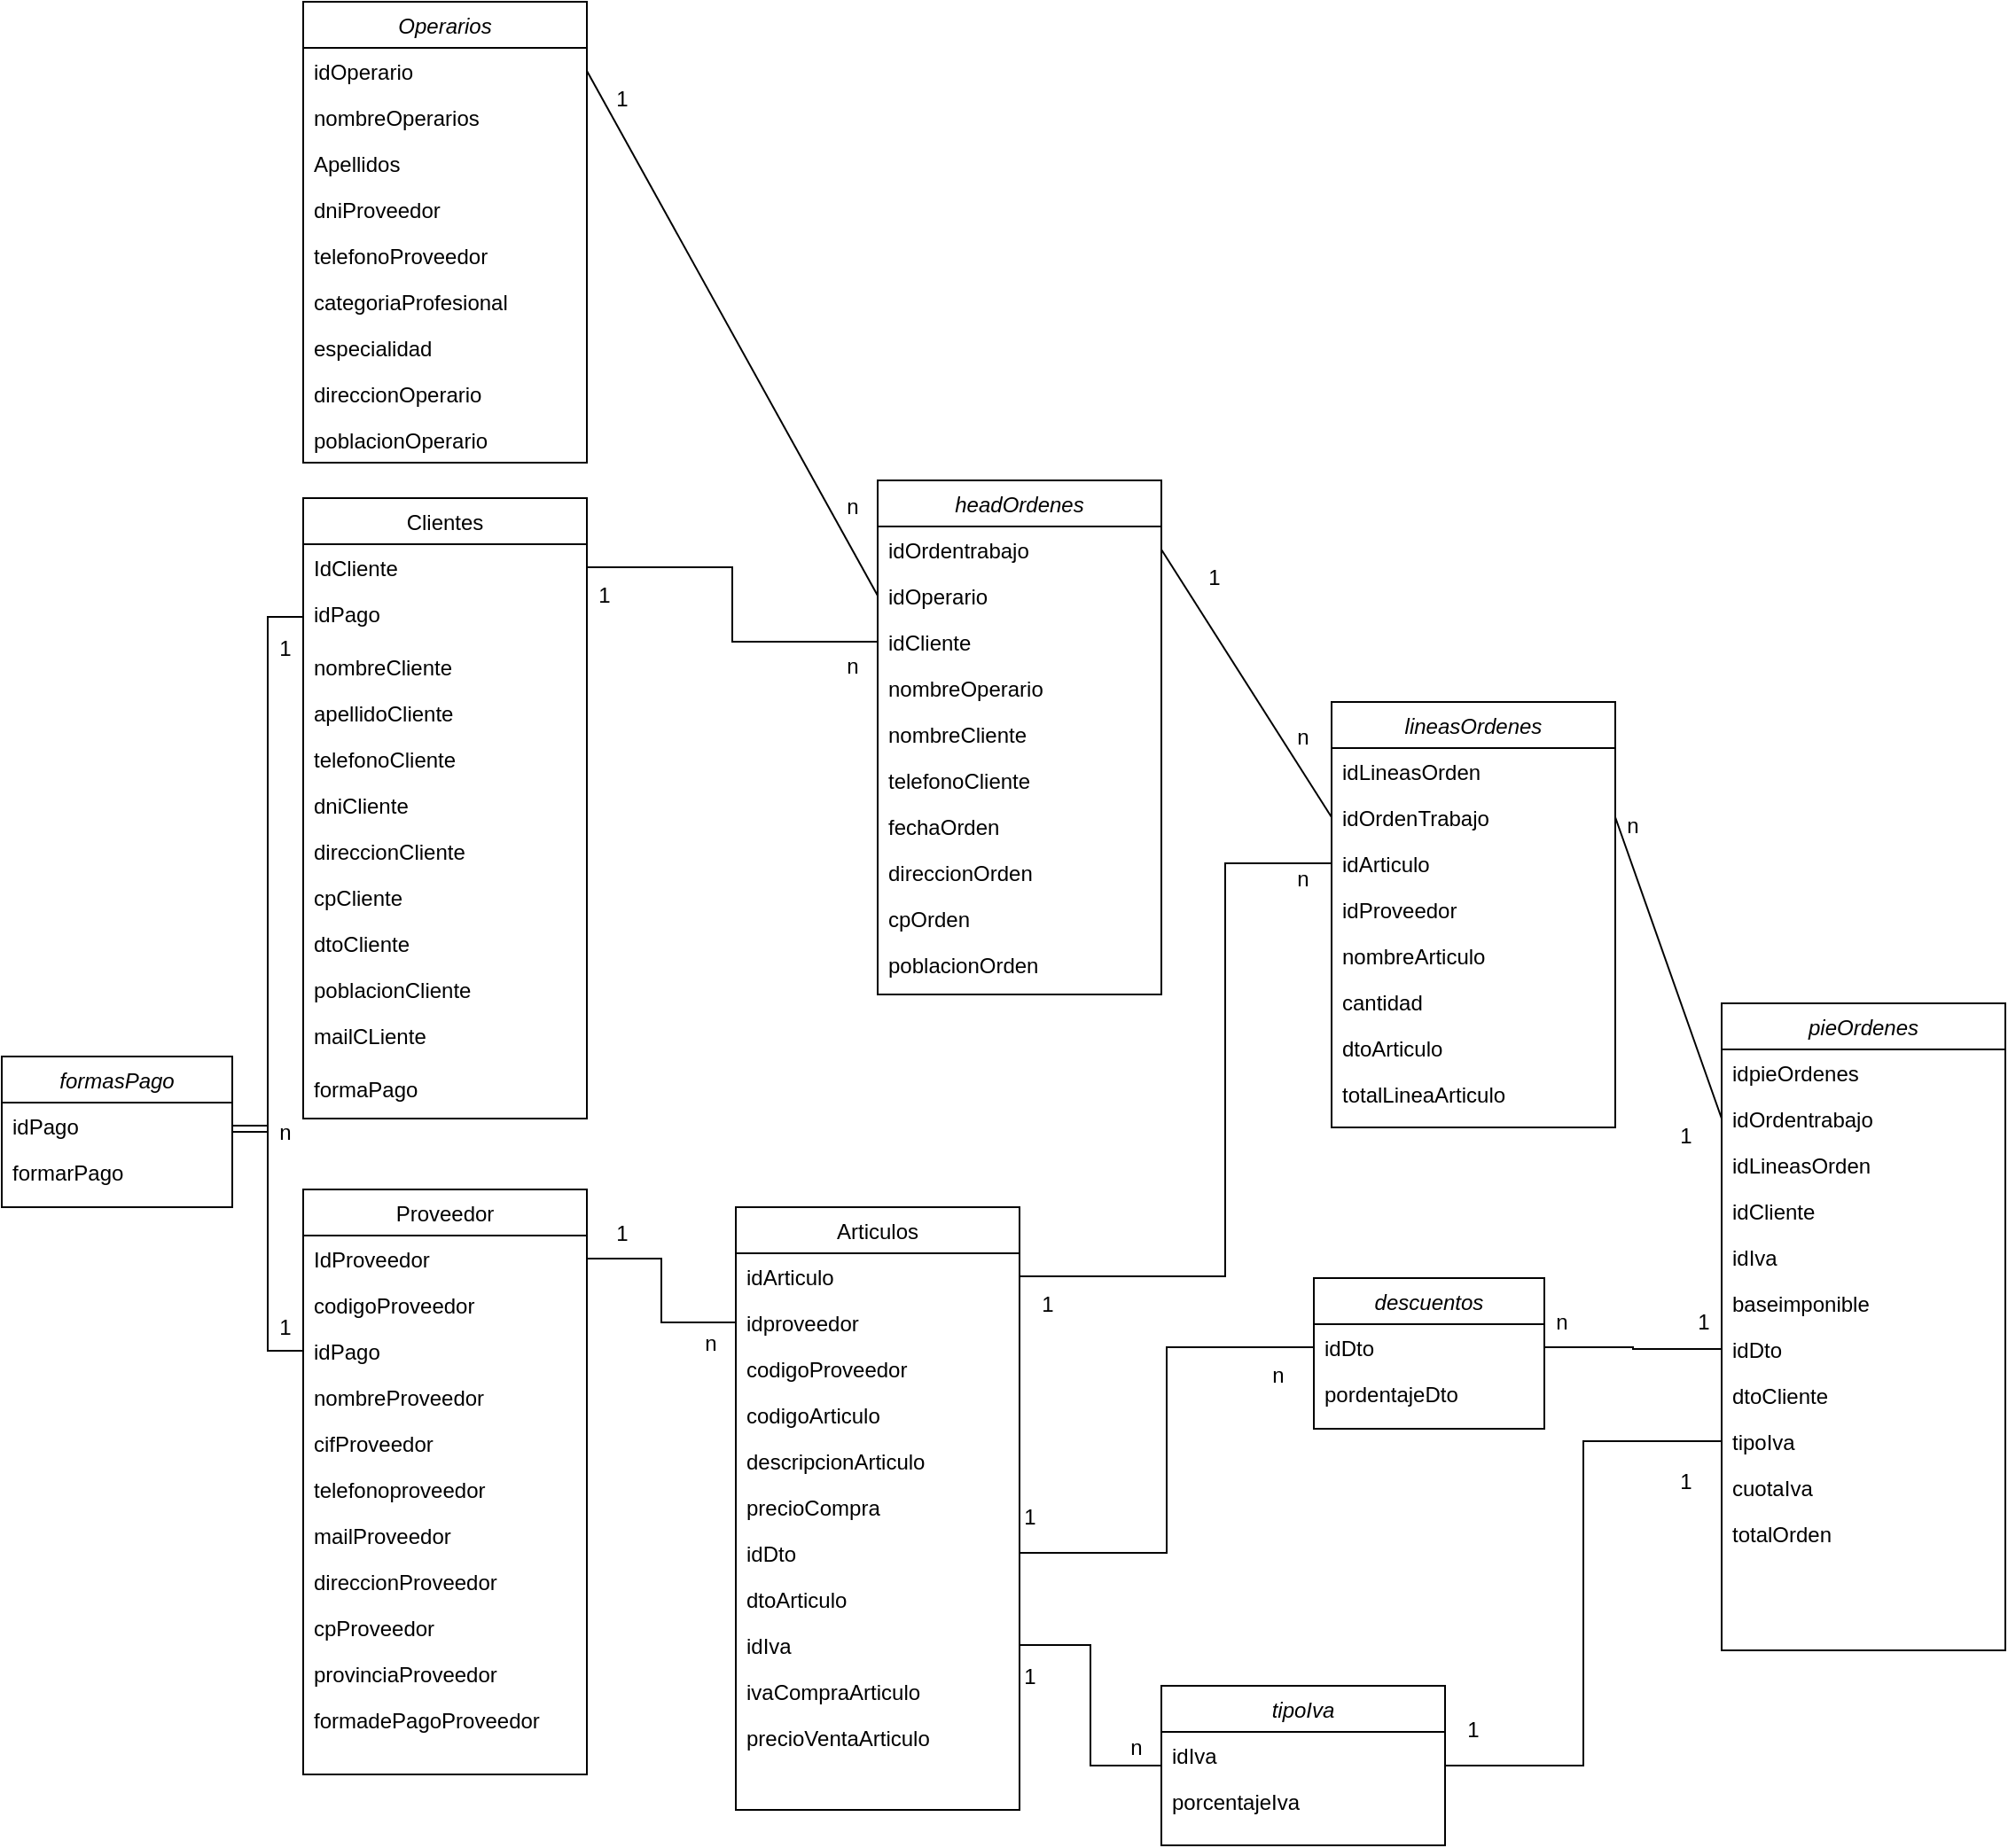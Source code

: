 <mxfile version="21.6.6" type="github">
  <diagram id="C5RBs43oDa-KdzZeNtuy" name="Page-1">
    <mxGraphModel dx="1434" dy="754" grid="1" gridSize="10" guides="1" tooltips="1" connect="1" arrows="1" fold="1" page="1" pageScale="1" pageWidth="1169" pageHeight="1654" math="0" shadow="0">
      <root>
        <mxCell id="WIyWlLk6GJQsqaUBKTNV-0" />
        <mxCell id="WIyWlLk6GJQsqaUBKTNV-1" parent="WIyWlLk6GJQsqaUBKTNV-0" />
        <mxCell id="zkfFHV4jXpPFQw0GAbJ--0" value="Operarios" style="swimlane;fontStyle=2;align=center;verticalAlign=top;childLayout=stackLayout;horizontal=1;startSize=26;horizontalStack=0;resizeParent=1;resizeLast=0;collapsible=1;marginBottom=0;rounded=0;shadow=0;strokeWidth=1;" parent="WIyWlLk6GJQsqaUBKTNV-1" vertex="1">
          <mxGeometry x="180" y="70" width="160" height="260" as="geometry">
            <mxRectangle x="230" y="140" width="160" height="26" as="alternateBounds" />
          </mxGeometry>
        </mxCell>
        <mxCell id="zkfFHV4jXpPFQw0GAbJ--3" value="idOperario&#xa;" style="text;align=left;verticalAlign=top;spacingLeft=4;spacingRight=4;overflow=hidden;rotatable=0;points=[[0,0.5],[1,0.5]];portConstraint=eastwest;rounded=0;shadow=0;html=0;" parent="zkfFHV4jXpPFQw0GAbJ--0" vertex="1">
          <mxGeometry y="26" width="160" height="26" as="geometry" />
        </mxCell>
        <mxCell id="zkfFHV4jXpPFQw0GAbJ--1" value="nombreOperarios" style="text;align=left;verticalAlign=top;spacingLeft=4;spacingRight=4;overflow=hidden;rotatable=0;points=[[0,0.5],[1,0.5]];portConstraint=eastwest;" parent="zkfFHV4jXpPFQw0GAbJ--0" vertex="1">
          <mxGeometry y="52" width="160" height="26" as="geometry" />
        </mxCell>
        <mxCell id="EvCwgGn88myJ6NYSJ4dZ-0" value="Apellidos&#xa;" style="text;align=left;verticalAlign=top;spacingLeft=4;spacingRight=4;overflow=hidden;rotatable=0;points=[[0,0.5],[1,0.5]];portConstraint=eastwest;" parent="zkfFHV4jXpPFQw0GAbJ--0" vertex="1">
          <mxGeometry y="78" width="160" height="26" as="geometry" />
        </mxCell>
        <mxCell id="EvCwgGn88myJ6NYSJ4dZ-1" value="dniProveedor" style="text;align=left;verticalAlign=top;spacingLeft=4;spacingRight=4;overflow=hidden;rotatable=0;points=[[0,0.5],[1,0.5]];portConstraint=eastwest;" parent="zkfFHV4jXpPFQw0GAbJ--0" vertex="1">
          <mxGeometry y="104" width="160" height="26" as="geometry" />
        </mxCell>
        <mxCell id="zkfFHV4jXpPFQw0GAbJ--2" value="telefonoProveedor" style="text;align=left;verticalAlign=top;spacingLeft=4;spacingRight=4;overflow=hidden;rotatable=0;points=[[0,0.5],[1,0.5]];portConstraint=eastwest;rounded=0;shadow=0;html=0;" parent="zkfFHV4jXpPFQw0GAbJ--0" vertex="1">
          <mxGeometry y="130" width="160" height="26" as="geometry" />
        </mxCell>
        <mxCell id="EvCwgGn88myJ6NYSJ4dZ-5" value="categoriaProfesional" style="text;align=left;verticalAlign=top;spacingLeft=4;spacingRight=4;overflow=hidden;rotatable=0;points=[[0,0.5],[1,0.5]];portConstraint=eastwest;" parent="zkfFHV4jXpPFQw0GAbJ--0" vertex="1">
          <mxGeometry y="156" width="160" height="26" as="geometry" />
        </mxCell>
        <mxCell id="zkfFHV4jXpPFQw0GAbJ--5" value="especialidad" style="text;align=left;verticalAlign=top;spacingLeft=4;spacingRight=4;overflow=hidden;rotatable=0;points=[[0,0.5],[1,0.5]];portConstraint=eastwest;" parent="zkfFHV4jXpPFQw0GAbJ--0" vertex="1">
          <mxGeometry y="182" width="160" height="26" as="geometry" />
        </mxCell>
        <mxCell id="EvCwgGn88myJ6NYSJ4dZ-2" value="direccionOperario" style="text;align=left;verticalAlign=top;spacingLeft=4;spacingRight=4;overflow=hidden;rotatable=0;points=[[0,0.5],[1,0.5]];portConstraint=eastwest;" parent="zkfFHV4jXpPFQw0GAbJ--0" vertex="1">
          <mxGeometry y="208" width="160" height="26" as="geometry" />
        </mxCell>
        <mxCell id="EvCwgGn88myJ6NYSJ4dZ-4" value="poblacionOperario" style="text;align=left;verticalAlign=top;spacingLeft=4;spacingRight=4;overflow=hidden;rotatable=0;points=[[0,0.5],[1,0.5]];portConstraint=eastwest;" parent="zkfFHV4jXpPFQw0GAbJ--0" vertex="1">
          <mxGeometry y="234" width="160" height="26" as="geometry" />
        </mxCell>
        <mxCell id="zkfFHV4jXpPFQw0GAbJ--6" value="Proveedor" style="swimlane;fontStyle=0;align=center;verticalAlign=top;childLayout=stackLayout;horizontal=1;startSize=26;horizontalStack=0;resizeParent=1;resizeLast=0;collapsible=1;marginBottom=0;rounded=0;shadow=0;strokeWidth=1;" parent="WIyWlLk6GJQsqaUBKTNV-1" vertex="1">
          <mxGeometry x="180" y="740" width="160" height="330" as="geometry">
            <mxRectangle x="130" y="380" width="160" height="26" as="alternateBounds" />
          </mxGeometry>
        </mxCell>
        <mxCell id="zkfFHV4jXpPFQw0GAbJ--7" value="IdProveedor" style="text;align=left;verticalAlign=top;spacingLeft=4;spacingRight=4;overflow=hidden;rotatable=0;points=[[0,0.5],[1,0.5]];portConstraint=eastwest;" parent="zkfFHV4jXpPFQw0GAbJ--6" vertex="1">
          <mxGeometry y="26" width="160" height="26" as="geometry" />
        </mxCell>
        <mxCell id="nwo9zE2Kv2taZkg2Oumw-113" value="codigoProveedor" style="text;align=left;verticalAlign=top;spacingLeft=4;spacingRight=4;overflow=hidden;rotatable=0;points=[[0,0.5],[1,0.5]];portConstraint=eastwest;" vertex="1" parent="zkfFHV4jXpPFQw0GAbJ--6">
          <mxGeometry y="52" width="160" height="26" as="geometry" />
        </mxCell>
        <mxCell id="nwo9zE2Kv2taZkg2Oumw-103" value="idPago" style="text;align=left;verticalAlign=top;spacingLeft=4;spacingRight=4;overflow=hidden;rotatable=0;points=[[0,0.5],[1,0.5]];portConstraint=eastwest;" vertex="1" parent="zkfFHV4jXpPFQw0GAbJ--6">
          <mxGeometry y="78" width="160" height="26" as="geometry" />
        </mxCell>
        <mxCell id="zkfFHV4jXpPFQw0GAbJ--8" value="nombreProveedor" style="text;align=left;verticalAlign=top;spacingLeft=4;spacingRight=4;overflow=hidden;rotatable=0;points=[[0,0.5],[1,0.5]];portConstraint=eastwest;rounded=0;shadow=0;html=0;" parent="zkfFHV4jXpPFQw0GAbJ--6" vertex="1">
          <mxGeometry y="104" width="160" height="26" as="geometry" />
        </mxCell>
        <mxCell id="zkfFHV4jXpPFQw0GAbJ--10" value="cifProveedor" style="text;align=left;verticalAlign=top;spacingLeft=4;spacingRight=4;overflow=hidden;rotatable=0;points=[[0,0.5],[1,0.5]];portConstraint=eastwest;fontStyle=0" parent="zkfFHV4jXpPFQw0GAbJ--6" vertex="1">
          <mxGeometry y="130" width="160" height="26" as="geometry" />
        </mxCell>
        <mxCell id="zkfFHV4jXpPFQw0GAbJ--11" value="telefonoproveedor" style="text;align=left;verticalAlign=top;spacingLeft=4;spacingRight=4;overflow=hidden;rotatable=0;points=[[0,0.5],[1,0.5]];portConstraint=eastwest;" parent="zkfFHV4jXpPFQw0GAbJ--6" vertex="1">
          <mxGeometry y="156" width="160" height="26" as="geometry" />
        </mxCell>
        <mxCell id="EvCwgGn88myJ6NYSJ4dZ-8" value="mailProveedor" style="text;align=left;verticalAlign=top;spacingLeft=4;spacingRight=4;overflow=hidden;rotatable=0;points=[[0,0.5],[1,0.5]];portConstraint=eastwest;" parent="zkfFHV4jXpPFQw0GAbJ--6" vertex="1">
          <mxGeometry y="182" width="160" height="26" as="geometry" />
        </mxCell>
        <mxCell id="EvCwgGn88myJ6NYSJ4dZ-10" value="direccionProveedor" style="text;align=left;verticalAlign=top;spacingLeft=4;spacingRight=4;overflow=hidden;rotatable=0;points=[[0,0.5],[1,0.5]];portConstraint=eastwest;" parent="zkfFHV4jXpPFQw0GAbJ--6" vertex="1">
          <mxGeometry y="208" width="160" height="26" as="geometry" />
        </mxCell>
        <mxCell id="EvCwgGn88myJ6NYSJ4dZ-11" value="cpProveedor" style="text;align=left;verticalAlign=top;spacingLeft=4;spacingRight=4;overflow=hidden;rotatable=0;points=[[0,0.5],[1,0.5]];portConstraint=eastwest;" parent="zkfFHV4jXpPFQw0GAbJ--6" vertex="1">
          <mxGeometry y="234" width="160" height="26" as="geometry" />
        </mxCell>
        <mxCell id="EvCwgGn88myJ6NYSJ4dZ-12" value="provinciaProveedor" style="text;align=left;verticalAlign=top;spacingLeft=4;spacingRight=4;overflow=hidden;rotatable=0;points=[[0,0.5],[1,0.5]];portConstraint=eastwest;" parent="zkfFHV4jXpPFQw0GAbJ--6" vertex="1">
          <mxGeometry y="260" width="160" height="26" as="geometry" />
        </mxCell>
        <mxCell id="EvCwgGn88myJ6NYSJ4dZ-13" value="formadePagoProveedor" style="text;align=left;verticalAlign=top;spacingLeft=4;spacingRight=4;overflow=hidden;rotatable=0;points=[[0,0.5],[1,0.5]];portConstraint=eastwest;" parent="zkfFHV4jXpPFQw0GAbJ--6" vertex="1">
          <mxGeometry y="286" width="160" height="30" as="geometry" />
        </mxCell>
        <mxCell id="zkfFHV4jXpPFQw0GAbJ--13" value="Articulos" style="swimlane;fontStyle=0;align=center;verticalAlign=top;childLayout=stackLayout;horizontal=1;startSize=26;horizontalStack=0;resizeParent=1;resizeLast=0;collapsible=1;marginBottom=0;rounded=0;shadow=0;strokeWidth=1;" parent="WIyWlLk6GJQsqaUBKTNV-1" vertex="1">
          <mxGeometry x="424" y="750" width="160" height="340" as="geometry">
            <mxRectangle x="340" y="380" width="170" height="26" as="alternateBounds" />
          </mxGeometry>
        </mxCell>
        <mxCell id="zkfFHV4jXpPFQw0GAbJ--14" value="idArticulo" style="text;align=left;verticalAlign=top;spacingLeft=4;spacingRight=4;overflow=hidden;rotatable=0;points=[[0,0.5],[1,0.5]];portConstraint=eastwest;" parent="zkfFHV4jXpPFQw0GAbJ--13" vertex="1">
          <mxGeometry y="26" width="160" height="26" as="geometry" />
        </mxCell>
        <mxCell id="EvCwgGn88myJ6NYSJ4dZ-14" value="idproveedor" style="text;align=left;verticalAlign=top;spacingLeft=4;spacingRight=4;overflow=hidden;rotatable=0;points=[[0,0.5],[1,0.5]];portConstraint=eastwest;" parent="zkfFHV4jXpPFQw0GAbJ--13" vertex="1">
          <mxGeometry y="52" width="160" height="26" as="geometry" />
        </mxCell>
        <mxCell id="nwo9zE2Kv2taZkg2Oumw-115" value="codigoProveedor" style="text;align=left;verticalAlign=top;spacingLeft=4;spacingRight=4;overflow=hidden;rotatable=0;points=[[0,0.5],[1,0.5]];portConstraint=eastwest;" vertex="1" parent="zkfFHV4jXpPFQw0GAbJ--13">
          <mxGeometry y="78" width="160" height="26" as="geometry" />
        </mxCell>
        <mxCell id="nwo9zE2Kv2taZkg2Oumw-112" value="codigoArticulo" style="text;align=left;verticalAlign=top;spacingLeft=4;spacingRight=4;overflow=hidden;rotatable=0;points=[[0,0.5],[1,0.5]];portConstraint=eastwest;" vertex="1" parent="zkfFHV4jXpPFQw0GAbJ--13">
          <mxGeometry y="104" width="160" height="26" as="geometry" />
        </mxCell>
        <mxCell id="EvCwgGn88myJ6NYSJ4dZ-15" value="descripcionArticulo" style="text;align=left;verticalAlign=top;spacingLeft=4;spacingRight=4;overflow=hidden;rotatable=0;points=[[0,0.5],[1,0.5]];portConstraint=eastwest;" parent="zkfFHV4jXpPFQw0GAbJ--13" vertex="1">
          <mxGeometry y="130" width="160" height="26" as="geometry" />
        </mxCell>
        <mxCell id="EvCwgGn88myJ6NYSJ4dZ-16" value="precioCompra" style="text;align=left;verticalAlign=top;spacingLeft=4;spacingRight=4;overflow=hidden;rotatable=0;points=[[0,0.5],[1,0.5]];portConstraint=eastwest;" parent="zkfFHV4jXpPFQw0GAbJ--13" vertex="1">
          <mxGeometry y="156" width="160" height="26" as="geometry" />
        </mxCell>
        <mxCell id="nwo9zE2Kv2taZkg2Oumw-87" value="idDto" style="text;align=left;verticalAlign=top;spacingLeft=4;spacingRight=4;overflow=hidden;rotatable=0;points=[[0,0.5],[1,0.5]];portConstraint=eastwest;" vertex="1" parent="zkfFHV4jXpPFQw0GAbJ--13">
          <mxGeometry y="182" width="160" height="26" as="geometry" />
        </mxCell>
        <mxCell id="EvCwgGn88myJ6NYSJ4dZ-17" value="dtoArticulo" style="text;align=left;verticalAlign=top;spacingLeft=4;spacingRight=4;overflow=hidden;rotatable=0;points=[[0,0.5],[1,0.5]];portConstraint=eastwest;" parent="zkfFHV4jXpPFQw0GAbJ--13" vertex="1">
          <mxGeometry y="208" width="160" height="26" as="geometry" />
        </mxCell>
        <mxCell id="nwo9zE2Kv2taZkg2Oumw-77" value="idIva&#xa;" style="text;align=left;verticalAlign=top;spacingLeft=4;spacingRight=4;overflow=hidden;rotatable=0;points=[[0,0.5],[1,0.5]];portConstraint=eastwest;" vertex="1" parent="zkfFHV4jXpPFQw0GAbJ--13">
          <mxGeometry y="234" width="160" height="26" as="geometry" />
        </mxCell>
        <mxCell id="EvCwgGn88myJ6NYSJ4dZ-18" value="ivaCompraArticulo" style="text;align=left;verticalAlign=top;spacingLeft=4;spacingRight=4;overflow=hidden;rotatable=0;points=[[0,0.5],[1,0.5]];portConstraint=eastwest;" parent="zkfFHV4jXpPFQw0GAbJ--13" vertex="1">
          <mxGeometry y="260" width="160" height="26" as="geometry" />
        </mxCell>
        <mxCell id="EvCwgGn88myJ6NYSJ4dZ-19" value="precioVentaArticulo" style="text;align=left;verticalAlign=top;spacingLeft=4;spacingRight=4;overflow=hidden;rotatable=0;points=[[0,0.5],[1,0.5]];portConstraint=eastwest;" parent="zkfFHV4jXpPFQw0GAbJ--13" vertex="1">
          <mxGeometry y="286" width="160" height="26" as="geometry" />
        </mxCell>
        <mxCell id="zkfFHV4jXpPFQw0GAbJ--17" value="Clientes&#xa;" style="swimlane;fontStyle=0;align=center;verticalAlign=top;childLayout=stackLayout;horizontal=1;startSize=26;horizontalStack=0;resizeParent=1;resizeLast=0;collapsible=1;marginBottom=0;rounded=0;shadow=0;strokeWidth=1;" parent="WIyWlLk6GJQsqaUBKTNV-1" vertex="1">
          <mxGeometry x="180" y="350" width="160" height="350" as="geometry">
            <mxRectangle x="550" y="140" width="160" height="26" as="alternateBounds" />
          </mxGeometry>
        </mxCell>
        <mxCell id="zkfFHV4jXpPFQw0GAbJ--18" value="IdCliente" style="text;align=left;verticalAlign=top;spacingLeft=4;spacingRight=4;overflow=hidden;rotatable=0;points=[[0,0.5],[1,0.5]];portConstraint=eastwest;" parent="zkfFHV4jXpPFQw0GAbJ--17" vertex="1">
          <mxGeometry y="26" width="160" height="26" as="geometry" />
        </mxCell>
        <mxCell id="nwo9zE2Kv2taZkg2Oumw-104" value="idPago" style="text;align=left;verticalAlign=top;spacingLeft=4;spacingRight=4;overflow=hidden;rotatable=0;points=[[0,0.5],[1,0.5]];portConstraint=eastwest;" vertex="1" parent="zkfFHV4jXpPFQw0GAbJ--17">
          <mxGeometry y="52" width="160" height="30" as="geometry" />
        </mxCell>
        <mxCell id="zkfFHV4jXpPFQw0GAbJ--19" value="nombreCliente" style="text;align=left;verticalAlign=top;spacingLeft=4;spacingRight=4;overflow=hidden;rotatable=0;points=[[0,0.5],[1,0.5]];portConstraint=eastwest;rounded=0;shadow=0;html=0;" parent="zkfFHV4jXpPFQw0GAbJ--17" vertex="1">
          <mxGeometry y="82" width="160" height="26" as="geometry" />
        </mxCell>
        <mxCell id="zkfFHV4jXpPFQw0GAbJ--20" value="apellidoCliente" style="text;align=left;verticalAlign=top;spacingLeft=4;spacingRight=4;overflow=hidden;rotatable=0;points=[[0,0.5],[1,0.5]];portConstraint=eastwest;rounded=0;shadow=0;html=0;" parent="zkfFHV4jXpPFQw0GAbJ--17" vertex="1">
          <mxGeometry y="108" width="160" height="26" as="geometry" />
        </mxCell>
        <mxCell id="zkfFHV4jXpPFQw0GAbJ--25" value="telefonoCliente" style="text;align=left;verticalAlign=top;spacingLeft=4;spacingRight=4;overflow=hidden;rotatable=0;points=[[0,0.5],[1,0.5]];portConstraint=eastwest;" parent="zkfFHV4jXpPFQw0GAbJ--17" vertex="1">
          <mxGeometry y="134" width="160" height="26" as="geometry" />
        </mxCell>
        <mxCell id="zkfFHV4jXpPFQw0GAbJ--24" value="dniCliente" style="text;align=left;verticalAlign=top;spacingLeft=4;spacingRight=4;overflow=hidden;rotatable=0;points=[[0,0.5],[1,0.5]];portConstraint=eastwest;" parent="zkfFHV4jXpPFQw0GAbJ--17" vertex="1">
          <mxGeometry y="160" width="160" height="26" as="geometry" />
        </mxCell>
        <mxCell id="zkfFHV4jXpPFQw0GAbJ--22" value="direccionCliente" style="text;align=left;verticalAlign=top;spacingLeft=4;spacingRight=4;overflow=hidden;rotatable=0;points=[[0,0.5],[1,0.5]];portConstraint=eastwest;rounded=0;shadow=0;html=0;" parent="zkfFHV4jXpPFQw0GAbJ--17" vertex="1">
          <mxGeometry y="186" width="160" height="26" as="geometry" />
        </mxCell>
        <mxCell id="zkfFHV4jXpPFQw0GAbJ--21" value="cpCliente" style="text;align=left;verticalAlign=top;spacingLeft=4;spacingRight=4;overflow=hidden;rotatable=0;points=[[0,0.5],[1,0.5]];portConstraint=eastwest;rounded=0;shadow=0;html=0;" parent="zkfFHV4jXpPFQw0GAbJ--17" vertex="1">
          <mxGeometry y="212" width="160" height="26" as="geometry" />
        </mxCell>
        <mxCell id="EvCwgGn88myJ6NYSJ4dZ-6" value="dtoCliente" style="text;align=left;verticalAlign=top;spacingLeft=4;spacingRight=4;overflow=hidden;rotatable=0;points=[[0,0.5],[1,0.5]];portConstraint=eastwest;" parent="zkfFHV4jXpPFQw0GAbJ--17" vertex="1">
          <mxGeometry y="238" width="160" height="26" as="geometry" />
        </mxCell>
        <mxCell id="EvCwgGn88myJ6NYSJ4dZ-7" value="poblacionCliente" style="text;align=left;verticalAlign=top;spacingLeft=4;spacingRight=4;overflow=hidden;rotatable=0;points=[[0,0.5],[1,0.5]];portConstraint=eastwest;" parent="zkfFHV4jXpPFQw0GAbJ--17" vertex="1">
          <mxGeometry y="264" width="160" height="26" as="geometry" />
        </mxCell>
        <mxCell id="EvCwgGn88myJ6NYSJ4dZ-9" value="mailCLiente" style="text;align=left;verticalAlign=top;spacingLeft=4;spacingRight=4;overflow=hidden;rotatable=0;points=[[0,0.5],[1,0.5]];portConstraint=eastwest;" parent="zkfFHV4jXpPFQw0GAbJ--17" vertex="1">
          <mxGeometry y="290" width="160" height="30" as="geometry" />
        </mxCell>
        <mxCell id="nwo9zE2Kv2taZkg2Oumw-105" value="formaPago" style="text;align=left;verticalAlign=top;spacingLeft=4;spacingRight=4;overflow=hidden;rotatable=0;points=[[0,0.5],[1,0.5]];portConstraint=eastwest;" vertex="1" parent="zkfFHV4jXpPFQw0GAbJ--17">
          <mxGeometry y="320" width="160" height="30" as="geometry" />
        </mxCell>
        <mxCell id="EvCwgGn88myJ6NYSJ4dZ-20" value="headOrdenes" style="swimlane;fontStyle=2;align=center;verticalAlign=top;childLayout=stackLayout;horizontal=1;startSize=26;horizontalStack=0;resizeParent=1;resizeLast=0;collapsible=1;marginBottom=0;rounded=0;shadow=0;strokeWidth=1;" parent="WIyWlLk6GJQsqaUBKTNV-1" vertex="1">
          <mxGeometry x="504" y="340" width="160" height="290" as="geometry">
            <mxRectangle x="230" y="140" width="160" height="26" as="alternateBounds" />
          </mxGeometry>
        </mxCell>
        <mxCell id="EvCwgGn88myJ6NYSJ4dZ-21" value="idOrdentrabajo" style="text;align=left;verticalAlign=top;spacingLeft=4;spacingRight=4;overflow=hidden;rotatable=0;points=[[0,0.5],[1,0.5]];portConstraint=eastwest;rounded=0;shadow=0;html=0;" parent="EvCwgGn88myJ6NYSJ4dZ-20" vertex="1">
          <mxGeometry y="26" width="160" height="26" as="geometry" />
        </mxCell>
        <mxCell id="EvCwgGn88myJ6NYSJ4dZ-22" value="idOperario" style="text;align=left;verticalAlign=top;spacingLeft=4;spacingRight=4;overflow=hidden;rotatable=0;points=[[0,0.5],[1,0.5]];portConstraint=eastwest;" parent="EvCwgGn88myJ6NYSJ4dZ-20" vertex="1">
          <mxGeometry y="52" width="160" height="26" as="geometry" />
        </mxCell>
        <mxCell id="EvCwgGn88myJ6NYSJ4dZ-23" value="idCliente" style="text;align=left;verticalAlign=top;spacingLeft=4;spacingRight=4;overflow=hidden;rotatable=0;points=[[0,0.5],[1,0.5]];portConstraint=eastwest;" parent="EvCwgGn88myJ6NYSJ4dZ-20" vertex="1">
          <mxGeometry y="78" width="160" height="26" as="geometry" />
        </mxCell>
        <mxCell id="EvCwgGn88myJ6NYSJ4dZ-24" value="nombreOperario" style="text;align=left;verticalAlign=top;spacingLeft=4;spacingRight=4;overflow=hidden;rotatable=0;points=[[0,0.5],[1,0.5]];portConstraint=eastwest;" parent="EvCwgGn88myJ6NYSJ4dZ-20" vertex="1">
          <mxGeometry y="104" width="160" height="26" as="geometry" />
        </mxCell>
        <mxCell id="EvCwgGn88myJ6NYSJ4dZ-25" value="nombreCliente" style="text;align=left;verticalAlign=top;spacingLeft=4;spacingRight=4;overflow=hidden;rotatable=0;points=[[0,0.5],[1,0.5]];portConstraint=eastwest;rounded=0;shadow=0;html=0;" parent="EvCwgGn88myJ6NYSJ4dZ-20" vertex="1">
          <mxGeometry y="130" width="160" height="26" as="geometry" />
        </mxCell>
        <mxCell id="EvCwgGn88myJ6NYSJ4dZ-26" value="telefonoCliente" style="text;align=left;verticalAlign=top;spacingLeft=4;spacingRight=4;overflow=hidden;rotatable=0;points=[[0,0.5],[1,0.5]];portConstraint=eastwest;" parent="EvCwgGn88myJ6NYSJ4dZ-20" vertex="1">
          <mxGeometry y="156" width="160" height="26" as="geometry" />
        </mxCell>
        <mxCell id="EvCwgGn88myJ6NYSJ4dZ-27" value="fechaOrden" style="text;align=left;verticalAlign=top;spacingLeft=4;spacingRight=4;overflow=hidden;rotatable=0;points=[[0,0.5],[1,0.5]];portConstraint=eastwest;" parent="EvCwgGn88myJ6NYSJ4dZ-20" vertex="1">
          <mxGeometry y="182" width="160" height="26" as="geometry" />
        </mxCell>
        <mxCell id="EvCwgGn88myJ6NYSJ4dZ-29" value="direccionOrden" style="text;align=left;verticalAlign=top;spacingLeft=4;spacingRight=4;overflow=hidden;rotatable=0;points=[[0,0.5],[1,0.5]];portConstraint=eastwest;" parent="EvCwgGn88myJ6NYSJ4dZ-20" vertex="1">
          <mxGeometry y="208" width="160" height="26" as="geometry" />
        </mxCell>
        <mxCell id="EvCwgGn88myJ6NYSJ4dZ-30" value="cpOrden" style="text;align=left;verticalAlign=top;spacingLeft=4;spacingRight=4;overflow=hidden;rotatable=0;points=[[0,0.5],[1,0.5]];portConstraint=eastwest;" parent="EvCwgGn88myJ6NYSJ4dZ-20" vertex="1">
          <mxGeometry y="234" width="160" height="26" as="geometry" />
        </mxCell>
        <mxCell id="nwo9zE2Kv2taZkg2Oumw-0" value="poblacionOrden" style="text;align=left;verticalAlign=top;spacingLeft=4;spacingRight=4;overflow=hidden;rotatable=0;points=[[0,0.5],[1,0.5]];portConstraint=eastwest;" vertex="1" parent="EvCwgGn88myJ6NYSJ4dZ-20">
          <mxGeometry y="260" width="160" height="26" as="geometry" />
        </mxCell>
        <mxCell id="nwo9zE2Kv2taZkg2Oumw-2" value="lineasOrdenes" style="swimlane;fontStyle=2;align=center;verticalAlign=top;childLayout=stackLayout;horizontal=1;startSize=26;horizontalStack=0;resizeParent=1;resizeLast=0;collapsible=1;marginBottom=0;rounded=0;shadow=0;strokeWidth=1;" vertex="1" parent="WIyWlLk6GJQsqaUBKTNV-1">
          <mxGeometry x="760" y="465" width="160" height="240" as="geometry">
            <mxRectangle x="230" y="140" width="160" height="26" as="alternateBounds" />
          </mxGeometry>
        </mxCell>
        <mxCell id="nwo9zE2Kv2taZkg2Oumw-3" value="idLineasOrden&#xa;" style="text;align=left;verticalAlign=top;spacingLeft=4;spacingRight=4;overflow=hidden;rotatable=0;points=[[0,0.5],[1,0.5]];portConstraint=eastwest;rounded=0;shadow=0;html=0;" vertex="1" parent="nwo9zE2Kv2taZkg2Oumw-2">
          <mxGeometry y="26" width="160" height="26" as="geometry" />
        </mxCell>
        <mxCell id="nwo9zE2Kv2taZkg2Oumw-4" value="idOrdenTrabajo" style="text;align=left;verticalAlign=top;spacingLeft=4;spacingRight=4;overflow=hidden;rotatable=0;points=[[0,0.5],[1,0.5]];portConstraint=eastwest;" vertex="1" parent="nwo9zE2Kv2taZkg2Oumw-2">
          <mxGeometry y="52" width="160" height="26" as="geometry" />
        </mxCell>
        <mxCell id="nwo9zE2Kv2taZkg2Oumw-5" value="idArticulo" style="text;align=left;verticalAlign=top;spacingLeft=4;spacingRight=4;overflow=hidden;rotatable=0;points=[[0,0.5],[1,0.5]];portConstraint=eastwest;" vertex="1" parent="nwo9zE2Kv2taZkg2Oumw-2">
          <mxGeometry y="78" width="160" height="26" as="geometry" />
        </mxCell>
        <mxCell id="nwo9zE2Kv2taZkg2Oumw-8" value="idProveedor&#xa;" style="text;align=left;verticalAlign=top;spacingLeft=4;spacingRight=4;overflow=hidden;rotatable=0;points=[[0,0.5],[1,0.5]];portConstraint=eastwest;" vertex="1" parent="nwo9zE2Kv2taZkg2Oumw-2">
          <mxGeometry y="104" width="160" height="26" as="geometry" />
        </mxCell>
        <mxCell id="nwo9zE2Kv2taZkg2Oumw-6" value="nombreArticulo" style="text;align=left;verticalAlign=top;spacingLeft=4;spacingRight=4;overflow=hidden;rotatable=0;points=[[0,0.5],[1,0.5]];portConstraint=eastwest;" vertex="1" parent="nwo9zE2Kv2taZkg2Oumw-2">
          <mxGeometry y="130" width="160" height="26" as="geometry" />
        </mxCell>
        <mxCell id="nwo9zE2Kv2taZkg2Oumw-7" value="cantidad" style="text;align=left;verticalAlign=top;spacingLeft=4;spacingRight=4;overflow=hidden;rotatable=0;points=[[0,0.5],[1,0.5]];portConstraint=eastwest;rounded=0;shadow=0;html=0;" vertex="1" parent="nwo9zE2Kv2taZkg2Oumw-2">
          <mxGeometry y="156" width="160" height="26" as="geometry" />
        </mxCell>
        <mxCell id="nwo9zE2Kv2taZkg2Oumw-9" value="dtoArticulo" style="text;align=left;verticalAlign=top;spacingLeft=4;spacingRight=4;overflow=hidden;rotatable=0;points=[[0,0.5],[1,0.5]];portConstraint=eastwest;" vertex="1" parent="nwo9zE2Kv2taZkg2Oumw-2">
          <mxGeometry y="182" width="160" height="26" as="geometry" />
        </mxCell>
        <mxCell id="nwo9zE2Kv2taZkg2Oumw-10" value="totalLineaArticulo" style="text;align=left;verticalAlign=top;spacingLeft=4;spacingRight=4;overflow=hidden;rotatable=0;points=[[0,0.5],[1,0.5]];portConstraint=eastwest;" vertex="1" parent="nwo9zE2Kv2taZkg2Oumw-2">
          <mxGeometry y="208" width="160" height="26" as="geometry" />
        </mxCell>
        <mxCell id="nwo9zE2Kv2taZkg2Oumw-13" value="pieOrdenes" style="swimlane;fontStyle=2;align=center;verticalAlign=top;childLayout=stackLayout;horizontal=1;startSize=26;horizontalStack=0;resizeParent=1;resizeLast=0;collapsible=1;marginBottom=0;rounded=0;shadow=0;strokeWidth=1;" vertex="1" parent="WIyWlLk6GJQsqaUBKTNV-1">
          <mxGeometry x="980" y="635" width="160" height="365" as="geometry">
            <mxRectangle x="230" y="140" width="160" height="26" as="alternateBounds" />
          </mxGeometry>
        </mxCell>
        <mxCell id="nwo9zE2Kv2taZkg2Oumw-14" value="idpieOrdenes" style="text;align=left;verticalAlign=top;spacingLeft=4;spacingRight=4;overflow=hidden;rotatable=0;points=[[0,0.5],[1,0.5]];portConstraint=eastwest;rounded=0;shadow=0;html=0;" vertex="1" parent="nwo9zE2Kv2taZkg2Oumw-13">
          <mxGeometry y="26" width="160" height="26" as="geometry" />
        </mxCell>
        <mxCell id="nwo9zE2Kv2taZkg2Oumw-15" value="idOrdentrabajo" style="text;align=left;verticalAlign=top;spacingLeft=4;spacingRight=4;overflow=hidden;rotatable=0;points=[[0,0.5],[1,0.5]];portConstraint=eastwest;" vertex="1" parent="nwo9zE2Kv2taZkg2Oumw-13">
          <mxGeometry y="52" width="160" height="26" as="geometry" />
        </mxCell>
        <mxCell id="nwo9zE2Kv2taZkg2Oumw-16" value="idLineasOrden" style="text;align=left;verticalAlign=top;spacingLeft=4;spacingRight=4;overflow=hidden;rotatable=0;points=[[0,0.5],[1,0.5]];portConstraint=eastwest;" vertex="1" parent="nwo9zE2Kv2taZkg2Oumw-13">
          <mxGeometry y="78" width="160" height="26" as="geometry" />
        </mxCell>
        <mxCell id="nwo9zE2Kv2taZkg2Oumw-20" value="idCliente" style="text;align=left;verticalAlign=top;spacingLeft=4;spacingRight=4;overflow=hidden;rotatable=0;points=[[0,0.5],[1,0.5]];portConstraint=eastwest;" vertex="1" parent="nwo9zE2Kv2taZkg2Oumw-13">
          <mxGeometry y="104" width="160" height="26" as="geometry" />
        </mxCell>
        <mxCell id="nwo9zE2Kv2taZkg2Oumw-21" value="idIva" style="text;align=left;verticalAlign=top;spacingLeft=4;spacingRight=4;overflow=hidden;rotatable=0;points=[[0,0.5],[1,0.5]];portConstraint=eastwest;" vertex="1" parent="nwo9zE2Kv2taZkg2Oumw-13">
          <mxGeometry y="130" width="160" height="26" as="geometry" />
        </mxCell>
        <mxCell id="nwo9zE2Kv2taZkg2Oumw-17" value="baseimponible" style="text;align=left;verticalAlign=top;spacingLeft=4;spacingRight=4;overflow=hidden;rotatable=0;points=[[0,0.5],[1,0.5]];portConstraint=eastwest;" vertex="1" parent="nwo9zE2Kv2taZkg2Oumw-13">
          <mxGeometry y="156" width="160" height="26" as="geometry" />
        </mxCell>
        <mxCell id="nwo9zE2Kv2taZkg2Oumw-93" value="idDto&#xa;" style="text;align=left;verticalAlign=top;spacingLeft=4;spacingRight=4;overflow=hidden;rotatable=0;points=[[0,0.5],[1,0.5]];portConstraint=eastwest;" vertex="1" parent="nwo9zE2Kv2taZkg2Oumw-13">
          <mxGeometry y="182" width="160" height="26" as="geometry" />
        </mxCell>
        <mxCell id="nwo9zE2Kv2taZkg2Oumw-18" value="dtoCliente" style="text;align=left;verticalAlign=top;spacingLeft=4;spacingRight=4;overflow=hidden;rotatable=0;points=[[0,0.5],[1,0.5]];portConstraint=eastwest;rounded=0;shadow=0;html=0;" vertex="1" parent="nwo9zE2Kv2taZkg2Oumw-13">
          <mxGeometry y="208" width="160" height="26" as="geometry" />
        </mxCell>
        <mxCell id="nwo9zE2Kv2taZkg2Oumw-22" value="tipoIva" style="text;align=left;verticalAlign=top;spacingLeft=4;spacingRight=4;overflow=hidden;rotatable=0;points=[[0,0.5],[1,0.5]];portConstraint=eastwest;" vertex="1" parent="nwo9zE2Kv2taZkg2Oumw-13">
          <mxGeometry y="234" width="160" height="26" as="geometry" />
        </mxCell>
        <mxCell id="nwo9zE2Kv2taZkg2Oumw-23" value="cuotaIva" style="text;align=left;verticalAlign=top;spacingLeft=4;spacingRight=4;overflow=hidden;rotatable=0;points=[[0,0.5],[1,0.5]];portConstraint=eastwest;" vertex="1" parent="nwo9zE2Kv2taZkg2Oumw-13">
          <mxGeometry y="260" width="160" height="26" as="geometry" />
        </mxCell>
        <mxCell id="nwo9zE2Kv2taZkg2Oumw-35" value="totalOrden" style="text;align=left;verticalAlign=top;spacingLeft=4;spacingRight=4;overflow=hidden;rotatable=0;points=[[0,0.5],[1,0.5]];portConstraint=eastwest;" vertex="1" parent="nwo9zE2Kv2taZkg2Oumw-13">
          <mxGeometry y="286" width="160" height="26" as="geometry" />
        </mxCell>
        <mxCell id="nwo9zE2Kv2taZkg2Oumw-81" style="edgeStyle=orthogonalEdgeStyle;rounded=0;orthogonalLoop=1;jettySize=auto;html=1;exitX=0;exitY=0.5;exitDx=0;exitDy=0;endArrow=none;endFill=0;" edge="1" parent="WIyWlLk6GJQsqaUBKTNV-1" source="nwo9zE2Kv2taZkg2Oumw-36" target="nwo9zE2Kv2taZkg2Oumw-77">
          <mxGeometry relative="1" as="geometry" />
        </mxCell>
        <mxCell id="nwo9zE2Kv2taZkg2Oumw-84" style="edgeStyle=orthogonalEdgeStyle;rounded=0;orthogonalLoop=1;jettySize=auto;html=1;exitX=1;exitY=0.5;exitDx=0;exitDy=0;entryX=0;entryY=0.5;entryDx=0;entryDy=0;endArrow=none;endFill=0;" edge="1" parent="WIyWlLk6GJQsqaUBKTNV-1" source="nwo9zE2Kv2taZkg2Oumw-36" target="nwo9zE2Kv2taZkg2Oumw-22">
          <mxGeometry relative="1" as="geometry" />
        </mxCell>
        <mxCell id="nwo9zE2Kv2taZkg2Oumw-36" value="tipoIva" style="swimlane;fontStyle=2;align=center;verticalAlign=top;childLayout=stackLayout;horizontal=1;startSize=26;horizontalStack=0;resizeParent=1;resizeLast=0;collapsible=1;marginBottom=0;rounded=0;shadow=0;strokeWidth=1;" vertex="1" parent="WIyWlLk6GJQsqaUBKTNV-1">
          <mxGeometry x="664" y="1020" width="160" height="90" as="geometry">
            <mxRectangle x="230" y="140" width="160" height="26" as="alternateBounds" />
          </mxGeometry>
        </mxCell>
        <mxCell id="nwo9zE2Kv2taZkg2Oumw-37" value="idIva" style="text;align=left;verticalAlign=top;spacingLeft=4;spacingRight=4;overflow=hidden;rotatable=0;points=[[0,0.5],[1,0.5]];portConstraint=eastwest;rounded=0;shadow=0;html=0;" vertex="1" parent="nwo9zE2Kv2taZkg2Oumw-36">
          <mxGeometry y="26" width="160" height="26" as="geometry" />
        </mxCell>
        <mxCell id="nwo9zE2Kv2taZkg2Oumw-38" value="porcentajeIva" style="text;align=left;verticalAlign=top;spacingLeft=4;spacingRight=4;overflow=hidden;rotatable=0;points=[[0,0.5],[1,0.5]];portConstraint=eastwest;" vertex="1" parent="nwo9zE2Kv2taZkg2Oumw-36">
          <mxGeometry y="52" width="160" height="26" as="geometry" />
        </mxCell>
        <mxCell id="nwo9zE2Kv2taZkg2Oumw-47" value="descuentos" style="swimlane;fontStyle=2;align=center;verticalAlign=top;childLayout=stackLayout;horizontal=1;startSize=26;horizontalStack=0;resizeParent=1;resizeLast=0;collapsible=1;marginBottom=0;rounded=0;shadow=0;strokeWidth=1;" vertex="1" parent="WIyWlLk6GJQsqaUBKTNV-1">
          <mxGeometry x="750" y="790" width="130" height="85" as="geometry">
            <mxRectangle x="230" y="140" width="160" height="26" as="alternateBounds" />
          </mxGeometry>
        </mxCell>
        <mxCell id="nwo9zE2Kv2taZkg2Oumw-48" value="idDto&#xa;" style="text;align=left;verticalAlign=top;spacingLeft=4;spacingRight=4;overflow=hidden;rotatable=0;points=[[0,0.5],[1,0.5]];portConstraint=eastwest;rounded=0;shadow=0;html=0;" vertex="1" parent="nwo9zE2Kv2taZkg2Oumw-47">
          <mxGeometry y="26" width="130" height="26" as="geometry" />
        </mxCell>
        <mxCell id="nwo9zE2Kv2taZkg2Oumw-49" value="pordentajeDto" style="text;align=left;verticalAlign=top;spacingLeft=4;spacingRight=4;overflow=hidden;rotatable=0;points=[[0,0.5],[1,0.5]];portConstraint=eastwest;" vertex="1" parent="nwo9zE2Kv2taZkg2Oumw-47">
          <mxGeometry y="52" width="130" height="26" as="geometry" />
        </mxCell>
        <mxCell id="nwo9zE2Kv2taZkg2Oumw-58" style="edgeStyle=none;rounded=0;orthogonalLoop=1;jettySize=auto;html=1;exitX=1;exitY=0.5;exitDx=0;exitDy=0;entryX=0;entryY=0.5;entryDx=0;entryDy=0;endArrow=none;endFill=0;" edge="1" parent="WIyWlLk6GJQsqaUBKTNV-1" source="EvCwgGn88myJ6NYSJ4dZ-21" target="nwo9zE2Kv2taZkg2Oumw-4">
          <mxGeometry relative="1" as="geometry" />
        </mxCell>
        <mxCell id="nwo9zE2Kv2taZkg2Oumw-59" value="1" style="text;html=1;strokeColor=none;fillColor=none;align=center;verticalAlign=middle;whiteSpace=wrap;rounded=0;" vertex="1" parent="WIyWlLk6GJQsqaUBKTNV-1">
          <mxGeometry x="664" y="380" width="60" height="30" as="geometry" />
        </mxCell>
        <mxCell id="nwo9zE2Kv2taZkg2Oumw-60" value="n" style="text;html=1;strokeColor=none;fillColor=none;align=center;verticalAlign=middle;whiteSpace=wrap;rounded=0;" vertex="1" parent="WIyWlLk6GJQsqaUBKTNV-1">
          <mxGeometry x="714" y="470" width="60" height="30" as="geometry" />
        </mxCell>
        <mxCell id="nwo9zE2Kv2taZkg2Oumw-61" style="edgeStyle=none;rounded=0;orthogonalLoop=1;jettySize=auto;html=1;exitX=0;exitY=0.5;exitDx=0;exitDy=0;entryX=1;entryY=0.5;entryDx=0;entryDy=0;endArrow=none;endFill=0;" edge="1" parent="WIyWlLk6GJQsqaUBKTNV-1" source="nwo9zE2Kv2taZkg2Oumw-15" target="nwo9zE2Kv2taZkg2Oumw-4">
          <mxGeometry relative="1" as="geometry" />
        </mxCell>
        <mxCell id="nwo9zE2Kv2taZkg2Oumw-62" value="n" style="text;html=1;strokeColor=none;fillColor=none;align=center;verticalAlign=middle;whiteSpace=wrap;rounded=0;" vertex="1" parent="WIyWlLk6GJQsqaUBKTNV-1">
          <mxGeometry x="900" y="520" width="60" height="30" as="geometry" />
        </mxCell>
        <mxCell id="nwo9zE2Kv2taZkg2Oumw-63" value="1" style="text;html=1;strokeColor=none;fillColor=none;align=center;verticalAlign=middle;whiteSpace=wrap;rounded=0;" vertex="1" parent="WIyWlLk6GJQsqaUBKTNV-1">
          <mxGeometry x="930" y="695" width="60" height="30" as="geometry" />
        </mxCell>
        <mxCell id="nwo9zE2Kv2taZkg2Oumw-64" style="edgeStyle=none;rounded=0;orthogonalLoop=1;jettySize=auto;html=1;exitX=1;exitY=0.5;exitDx=0;exitDy=0;entryX=0;entryY=0.5;entryDx=0;entryDy=0;endArrow=none;endFill=0;" edge="1" parent="WIyWlLk6GJQsqaUBKTNV-1" source="zkfFHV4jXpPFQw0GAbJ--3" target="EvCwgGn88myJ6NYSJ4dZ-22">
          <mxGeometry relative="1" as="geometry" />
        </mxCell>
        <mxCell id="nwo9zE2Kv2taZkg2Oumw-65" value="1" style="text;html=1;strokeColor=none;fillColor=none;align=center;verticalAlign=middle;whiteSpace=wrap;rounded=0;" vertex="1" parent="WIyWlLk6GJQsqaUBKTNV-1">
          <mxGeometry x="330" y="110" width="60" height="30" as="geometry" />
        </mxCell>
        <mxCell id="nwo9zE2Kv2taZkg2Oumw-66" value="n" style="text;html=1;strokeColor=none;fillColor=none;align=center;verticalAlign=middle;whiteSpace=wrap;rounded=0;" vertex="1" parent="WIyWlLk6GJQsqaUBKTNV-1">
          <mxGeometry x="460" y="340" width="60" height="30" as="geometry" />
        </mxCell>
        <mxCell id="nwo9zE2Kv2taZkg2Oumw-69" style="edgeStyle=orthogonalEdgeStyle;rounded=0;orthogonalLoop=1;jettySize=auto;html=1;exitX=1;exitY=0.5;exitDx=0;exitDy=0;entryX=0;entryY=0.5;entryDx=0;entryDy=0;endArrow=none;endFill=0;" edge="1" parent="WIyWlLk6GJQsqaUBKTNV-1" source="zkfFHV4jXpPFQw0GAbJ--14" target="nwo9zE2Kv2taZkg2Oumw-5">
          <mxGeometry relative="1" as="geometry">
            <Array as="points">
              <mxPoint x="700" y="789" />
              <mxPoint x="700" y="556" />
            </Array>
          </mxGeometry>
        </mxCell>
        <mxCell id="nwo9zE2Kv2taZkg2Oumw-70" value="1" style="text;html=1;strokeColor=none;fillColor=none;align=center;verticalAlign=middle;whiteSpace=wrap;rounded=0;" vertex="1" parent="WIyWlLk6GJQsqaUBKTNV-1">
          <mxGeometry x="570" y="790" width="60" height="30" as="geometry" />
        </mxCell>
        <mxCell id="nwo9zE2Kv2taZkg2Oumw-76" value="n" style="text;html=1;strokeColor=none;fillColor=none;align=center;verticalAlign=middle;whiteSpace=wrap;rounded=0;" vertex="1" parent="WIyWlLk6GJQsqaUBKTNV-1">
          <mxGeometry x="714" y="550" width="60" height="30" as="geometry" />
        </mxCell>
        <mxCell id="nwo9zE2Kv2taZkg2Oumw-78" style="edgeStyle=orthogonalEdgeStyle;rounded=0;orthogonalLoop=1;jettySize=auto;html=1;exitX=1;exitY=0.5;exitDx=0;exitDy=0;endArrow=none;endFill=0;" edge="1" parent="WIyWlLk6GJQsqaUBKTNV-1" source="zkfFHV4jXpPFQw0GAbJ--7" target="EvCwgGn88myJ6NYSJ4dZ-14">
          <mxGeometry relative="1" as="geometry" />
        </mxCell>
        <mxCell id="nwo9zE2Kv2taZkg2Oumw-79" value="1" style="text;html=1;strokeColor=none;fillColor=none;align=center;verticalAlign=middle;whiteSpace=wrap;rounded=0;" vertex="1" parent="WIyWlLk6GJQsqaUBKTNV-1">
          <mxGeometry x="330" y="750" width="60" height="30" as="geometry" />
        </mxCell>
        <mxCell id="nwo9zE2Kv2taZkg2Oumw-80" value="n" style="text;html=1;strokeColor=none;fillColor=none;align=center;verticalAlign=middle;whiteSpace=wrap;rounded=0;" vertex="1" parent="WIyWlLk6GJQsqaUBKTNV-1">
          <mxGeometry x="380" y="812" width="60" height="30" as="geometry" />
        </mxCell>
        <mxCell id="nwo9zE2Kv2taZkg2Oumw-82" value="1" style="text;html=1;strokeColor=none;fillColor=none;align=center;verticalAlign=middle;whiteSpace=wrap;rounded=0;" vertex="1" parent="WIyWlLk6GJQsqaUBKTNV-1">
          <mxGeometry x="560" y="1000" width="60" height="30" as="geometry" />
        </mxCell>
        <mxCell id="nwo9zE2Kv2taZkg2Oumw-83" value="n" style="text;html=1;strokeColor=none;fillColor=none;align=center;verticalAlign=middle;whiteSpace=wrap;rounded=0;" vertex="1" parent="WIyWlLk6GJQsqaUBKTNV-1">
          <mxGeometry x="620" y="1040" width="60" height="30" as="geometry" />
        </mxCell>
        <mxCell id="nwo9zE2Kv2taZkg2Oumw-85" value="1" style="text;html=1;strokeColor=none;fillColor=none;align=center;verticalAlign=middle;whiteSpace=wrap;rounded=0;" vertex="1" parent="WIyWlLk6GJQsqaUBKTNV-1">
          <mxGeometry x="810" y="1030" width="60" height="30" as="geometry" />
        </mxCell>
        <mxCell id="nwo9zE2Kv2taZkg2Oumw-86" value="1" style="text;html=1;strokeColor=none;fillColor=none;align=center;verticalAlign=middle;whiteSpace=wrap;rounded=0;" vertex="1" parent="WIyWlLk6GJQsqaUBKTNV-1">
          <mxGeometry x="930" y="890" width="60" height="30" as="geometry" />
        </mxCell>
        <mxCell id="nwo9zE2Kv2taZkg2Oumw-89" style="edgeStyle=orthogonalEdgeStyle;rounded=0;orthogonalLoop=1;jettySize=auto;html=1;exitX=0;exitY=0.5;exitDx=0;exitDy=0;endArrow=none;endFill=0;" edge="1" parent="WIyWlLk6GJQsqaUBKTNV-1" source="nwo9zE2Kv2taZkg2Oumw-48" target="nwo9zE2Kv2taZkg2Oumw-87">
          <mxGeometry relative="1" as="geometry" />
        </mxCell>
        <mxCell id="nwo9zE2Kv2taZkg2Oumw-90" value="1" style="text;html=1;strokeColor=none;fillColor=none;align=center;verticalAlign=middle;whiteSpace=wrap;rounded=0;" vertex="1" parent="WIyWlLk6GJQsqaUBKTNV-1">
          <mxGeometry x="560" y="910" width="60" height="30" as="geometry" />
        </mxCell>
        <mxCell id="nwo9zE2Kv2taZkg2Oumw-91" value="n" style="text;html=1;strokeColor=none;fillColor=none;align=center;verticalAlign=middle;whiteSpace=wrap;rounded=0;" vertex="1" parent="WIyWlLk6GJQsqaUBKTNV-1">
          <mxGeometry x="700" y="830" width="60" height="30" as="geometry" />
        </mxCell>
        <mxCell id="nwo9zE2Kv2taZkg2Oumw-94" style="edgeStyle=orthogonalEdgeStyle;rounded=0;orthogonalLoop=1;jettySize=auto;html=1;exitX=1;exitY=0.5;exitDx=0;exitDy=0;endArrow=none;endFill=0;" edge="1" parent="WIyWlLk6GJQsqaUBKTNV-1" source="nwo9zE2Kv2taZkg2Oumw-48" target="nwo9zE2Kv2taZkg2Oumw-93">
          <mxGeometry relative="1" as="geometry" />
        </mxCell>
        <mxCell id="nwo9zE2Kv2taZkg2Oumw-95" value="1" style="text;html=1;strokeColor=none;fillColor=none;align=center;verticalAlign=middle;whiteSpace=wrap;rounded=0;" vertex="1" parent="WIyWlLk6GJQsqaUBKTNV-1">
          <mxGeometry x="940" y="800" width="60" height="30" as="geometry" />
        </mxCell>
        <mxCell id="nwo9zE2Kv2taZkg2Oumw-96" value="n" style="text;html=1;strokeColor=none;fillColor=none;align=center;verticalAlign=middle;whiteSpace=wrap;rounded=0;" vertex="1" parent="WIyWlLk6GJQsqaUBKTNV-1">
          <mxGeometry x="860" y="800" width="60" height="30" as="geometry" />
        </mxCell>
        <mxCell id="nwo9zE2Kv2taZkg2Oumw-97" style="edgeStyle=orthogonalEdgeStyle;rounded=0;orthogonalLoop=1;jettySize=auto;html=1;exitX=1;exitY=0.5;exitDx=0;exitDy=0;endArrow=none;endFill=0;" edge="1" parent="WIyWlLk6GJQsqaUBKTNV-1" source="zkfFHV4jXpPFQw0GAbJ--18" target="EvCwgGn88myJ6NYSJ4dZ-23">
          <mxGeometry relative="1" as="geometry" />
        </mxCell>
        <mxCell id="nwo9zE2Kv2taZkg2Oumw-98" value="1" style="text;html=1;strokeColor=none;fillColor=none;align=center;verticalAlign=middle;whiteSpace=wrap;rounded=0;" vertex="1" parent="WIyWlLk6GJQsqaUBKTNV-1">
          <mxGeometry x="320" y="390" width="60" height="30" as="geometry" />
        </mxCell>
        <mxCell id="nwo9zE2Kv2taZkg2Oumw-99" value="n" style="text;html=1;strokeColor=none;fillColor=none;align=center;verticalAlign=middle;whiteSpace=wrap;rounded=0;" vertex="1" parent="WIyWlLk6GJQsqaUBKTNV-1">
          <mxGeometry x="460" y="430" width="60" height="30" as="geometry" />
        </mxCell>
        <mxCell id="nwo9zE2Kv2taZkg2Oumw-106" style="edgeStyle=orthogonalEdgeStyle;rounded=0;orthogonalLoop=1;jettySize=auto;html=1;exitX=1;exitY=0.5;exitDx=0;exitDy=0;endArrow=none;endFill=0;" edge="1" parent="WIyWlLk6GJQsqaUBKTNV-1" source="nwo9zE2Kv2taZkg2Oumw-100" target="nwo9zE2Kv2taZkg2Oumw-104">
          <mxGeometry relative="1" as="geometry" />
        </mxCell>
        <mxCell id="nwo9zE2Kv2taZkg2Oumw-100" value="formasPago" style="swimlane;fontStyle=2;align=center;verticalAlign=top;childLayout=stackLayout;horizontal=1;startSize=26;horizontalStack=0;resizeParent=1;resizeLast=0;collapsible=1;marginBottom=0;rounded=0;shadow=0;strokeWidth=1;" vertex="1" parent="WIyWlLk6GJQsqaUBKTNV-1">
          <mxGeometry x="10" y="665" width="130" height="85" as="geometry">
            <mxRectangle x="230" y="140" width="160" height="26" as="alternateBounds" />
          </mxGeometry>
        </mxCell>
        <mxCell id="nwo9zE2Kv2taZkg2Oumw-101" value="idPago" style="text;align=left;verticalAlign=top;spacingLeft=4;spacingRight=4;overflow=hidden;rotatable=0;points=[[0,0.5],[1,0.5]];portConstraint=eastwest;rounded=0;shadow=0;html=0;" vertex="1" parent="nwo9zE2Kv2taZkg2Oumw-100">
          <mxGeometry y="26" width="130" height="26" as="geometry" />
        </mxCell>
        <mxCell id="nwo9zE2Kv2taZkg2Oumw-102" value="formarPago" style="text;align=left;verticalAlign=top;spacingLeft=4;spacingRight=4;overflow=hidden;rotatable=0;points=[[0,0.5],[1,0.5]];portConstraint=eastwest;" vertex="1" parent="nwo9zE2Kv2taZkg2Oumw-100">
          <mxGeometry y="52" width="130" height="26" as="geometry" />
        </mxCell>
        <mxCell id="nwo9zE2Kv2taZkg2Oumw-107" style="edgeStyle=orthogonalEdgeStyle;rounded=0;orthogonalLoop=1;jettySize=auto;html=1;exitX=1;exitY=0.5;exitDx=0;exitDy=0;endArrow=none;endFill=0;" edge="1" parent="WIyWlLk6GJQsqaUBKTNV-1" source="nwo9zE2Kv2taZkg2Oumw-101" target="nwo9zE2Kv2taZkg2Oumw-103">
          <mxGeometry relative="1" as="geometry" />
        </mxCell>
        <mxCell id="nwo9zE2Kv2taZkg2Oumw-108" value="1" style="text;html=1;strokeColor=none;fillColor=none;align=center;verticalAlign=middle;whiteSpace=wrap;rounded=0;" vertex="1" parent="WIyWlLk6GJQsqaUBKTNV-1">
          <mxGeometry x="140" y="802.5" width="60" height="30" as="geometry" />
        </mxCell>
        <mxCell id="nwo9zE2Kv2taZkg2Oumw-109" value="1" style="text;html=1;strokeColor=none;fillColor=none;align=center;verticalAlign=middle;whiteSpace=wrap;rounded=0;" vertex="1" parent="WIyWlLk6GJQsqaUBKTNV-1">
          <mxGeometry x="140" y="420" width="60" height="30" as="geometry" />
        </mxCell>
        <mxCell id="nwo9zE2Kv2taZkg2Oumw-110" value="n" style="text;html=1;strokeColor=none;fillColor=none;align=center;verticalAlign=middle;whiteSpace=wrap;rounded=0;" vertex="1" parent="WIyWlLk6GJQsqaUBKTNV-1">
          <mxGeometry x="140" y="692.5" width="60" height="30" as="geometry" />
        </mxCell>
      </root>
    </mxGraphModel>
  </diagram>
</mxfile>

